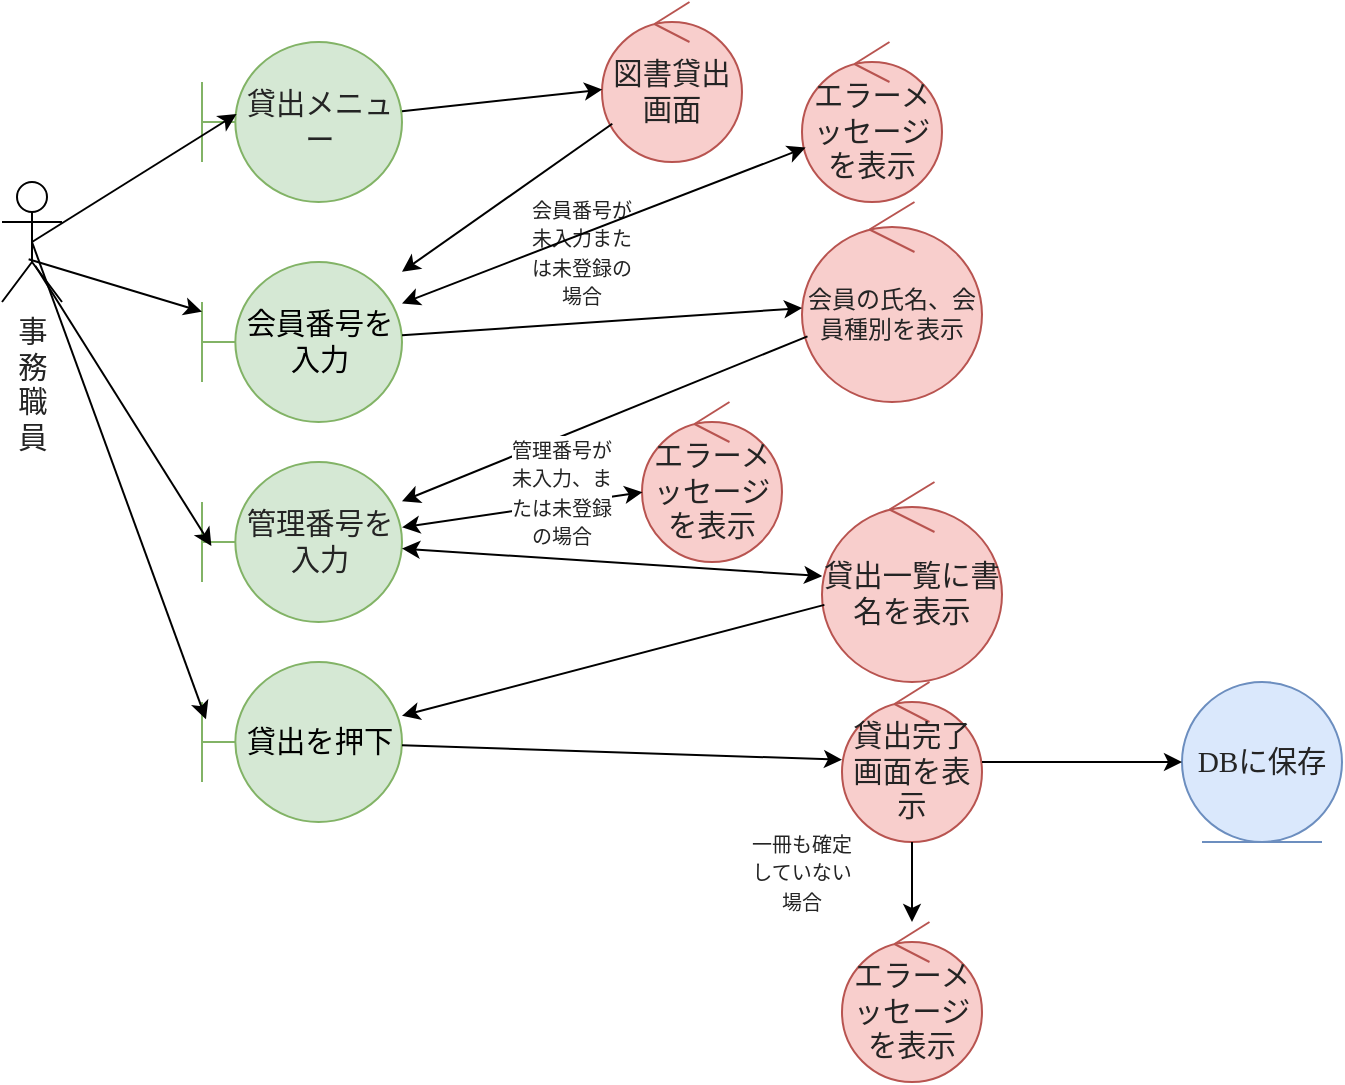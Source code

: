 <mxfile>
    <diagram id="tRNwdBl0BCOhKkNiruVG" name="ページ1">
        <mxGraphModel dx="816" dy="419" grid="1" gridSize="10" guides="1" tooltips="1" connect="1" arrows="1" fold="1" page="1" pageScale="1" pageWidth="827" pageHeight="1169" math="0" shadow="0">
            <root>
                <mxCell id="0"/>
                <mxCell id="1" parent="0"/>
                <mxCell id="ODEPzS9x_N9bXQIloqpd-13" value="&lt;span style=&quot;color: rgb(36, 36, 36); font-family: &amp;quot;Yu Gothic&amp;quot;, &amp;quot;Meiryo UI&amp;quot;, &amp;quot;MS UI Gothic&amp;quot;, &amp;quot;MS PGothic&amp;quot;, &amp;quot;ＭＳ Ｐゴシック&amp;quot;, &amp;quot;MS Gothic&amp;quot;, &amp;quot;ＭＳ ゴシック&amp;quot;, Calibri, &amp;quot;sans-serif&amp;quot;, &amp;quot;Mongolian Baiti&amp;quot;, &amp;quot;Microsoft Yi Baiti&amp;quot;, &amp;quot;Javanese Text&amp;quot;; font-size: 14.667px; text-align: left; white-space: pre-wrap; background-color: rgb(255, 255, 255);&quot;&gt;事務職員&lt;/span&gt;" style="shape=umlActor;verticalLabelPosition=bottom;verticalAlign=top;html=1;" parent="1" vertex="1">
                    <mxGeometry x="30" y="150" width="30" height="60" as="geometry"/>
                </mxCell>
                <mxCell id="ODEPzS9x_N9bXQIloqpd-17" value="&lt;span style=&quot;color: rgb(36, 36, 36); font-family: &amp;quot;Yu Gothic&amp;quot;, &amp;quot;Meiryo UI&amp;quot;, &amp;quot;MS UI Gothic&amp;quot;, &amp;quot;MS PGothic&amp;quot;, &amp;quot;ＭＳ Ｐゴシック&amp;quot;, &amp;quot;MS Gothic&amp;quot;, &amp;quot;ＭＳ ゴシック&amp;quot;, Calibri, &amp;quot;sans-serif&amp;quot;, &amp;quot;Mongolian Baiti&amp;quot;, &amp;quot;Microsoft Yi Baiti&amp;quot;, &amp;quot;Javanese Text&amp;quot;; font-size: 14.667px; text-align: left; white-space-collapse: preserve;&quot;&gt;貸出メニュー&lt;/span&gt;" style="shape=umlBoundary;whiteSpace=wrap;html=1;fillColor=#d5e8d4;strokeColor=#82b366;" parent="1" vertex="1">
                    <mxGeometry x="130" y="80" width="100" height="80" as="geometry"/>
                </mxCell>
                <mxCell id="ODEPzS9x_N9bXQIloqpd-18" value="&lt;span style=&quot;font-family: &amp;quot;Yu Gothic&amp;quot;, &amp;quot;Meiryo UI&amp;quot;, &amp;quot;MS UI Gothic&amp;quot;, &amp;quot;MS PGothic&amp;quot;, &amp;quot;ＭＳ Ｐゴシック&amp;quot;, &amp;quot;MS Gothic&amp;quot;, &amp;quot;ＭＳ ゴシック&amp;quot;, Calibri, &amp;quot;sans-serif&amp;quot;, &amp;quot;Mongolian Baiti&amp;quot;, &amp;quot;Microsoft Yi Baiti&amp;quot;, &amp;quot;Javanese Text&amp;quot;; font-size: 14.667px; text-align: left; white-space-collapse: preserve;&quot;&gt;会員番号を入力&lt;/span&gt;" style="shape=umlBoundary;whiteSpace=wrap;html=1;fillColor=#d5e8d4;strokeColor=#82b366;fontColor=default;labelBackgroundColor=none;" parent="1" vertex="1">
                    <mxGeometry x="130" y="190" width="100" height="80" as="geometry"/>
                </mxCell>
                <mxCell id="ODEPzS9x_N9bXQIloqpd-19" value="&lt;span style=&quot;color: rgb(36, 36, 36); font-family: &amp;quot;Yu Gothic&amp;quot;, &amp;quot;Meiryo UI&amp;quot;, &amp;quot;MS UI Gothic&amp;quot;, &amp;quot;MS PGothic&amp;quot;, &amp;quot;ＭＳ Ｐゴシック&amp;quot;, &amp;quot;MS Gothic&amp;quot;, &amp;quot;ＭＳ ゴシック&amp;quot;, Calibri, &amp;quot;sans-serif&amp;quot;, &amp;quot;Mongolian Baiti&amp;quot;, &amp;quot;Microsoft Yi Baiti&amp;quot;, &amp;quot;Javanese Text&amp;quot;; font-size: 14.667px; text-align: left; white-space-collapse: preserve;&quot;&gt;図書貸出画面&lt;/span&gt;" style="ellipse;shape=umlControl;whiteSpace=wrap;html=1;fillColor=#f8cecc;strokeColor=#b85450;labelBackgroundColor=none;" parent="1" vertex="1">
                    <mxGeometry x="330" y="60" width="70" height="80" as="geometry"/>
                </mxCell>
                <mxCell id="ODEPzS9x_N9bXQIloqpd-20" value="&lt;span style=&quot;color: rgb(36, 36, 36); font-family: &amp;quot;Yu Gothic&amp;quot;, &amp;quot;Meiryo UI&amp;quot;, &amp;quot;MS UI Gothic&amp;quot;, &amp;quot;MS PGothic&amp;quot;, &amp;quot;ＭＳ Ｐゴシック&amp;quot;, &amp;quot;MS Gothic&amp;quot;, &amp;quot;ＭＳ ゴシック&amp;quot;, Calibri, &amp;quot;sans-serif&amp;quot;, &amp;quot;Mongolian Baiti&amp;quot;, &amp;quot;Microsoft Yi Baiti&amp;quot;, &amp;quot;Javanese Text&amp;quot;; text-align: left; white-space-collapse: preserve;&quot;&gt;&lt;font style=&quot;font-size: 12px;&quot;&gt;会員の氏名、会員種別を表示&lt;/font&gt;&lt;/span&gt;" style="ellipse;shape=umlControl;whiteSpace=wrap;html=1;fillColor=#f8cecc;strokeColor=#b85450;labelBackgroundColor=none;" parent="1" vertex="1">
                    <mxGeometry x="430" y="160" width="90" height="100" as="geometry"/>
                </mxCell>
                <mxCell id="W3DtqNC9jMBDCoc1uVoA-1" value="&lt;span style=&quot;color: rgb(36, 36, 36); font-family: &amp;quot;Yu Gothic&amp;quot;, &amp;quot;Meiryo UI&amp;quot;, &amp;quot;MS UI Gothic&amp;quot;, &amp;quot;MS PGothic&amp;quot;, &amp;quot;ＭＳ Ｐゴシック&amp;quot;, &amp;quot;MS Gothic&amp;quot;, &amp;quot;ＭＳ ゴシック&amp;quot;, Calibri, &amp;quot;sans-serif&amp;quot;, &amp;quot;Mongolian Baiti&amp;quot;, &amp;quot;Microsoft Yi Baiti&amp;quot;, &amp;quot;Javanese Text&amp;quot;; font-size: 14.667px; text-align: left; white-space-collapse: preserve;&quot;&gt;管理番号を入力&lt;/span&gt;" style="shape=umlBoundary;whiteSpace=wrap;html=1;fillColor=#d5e8d4;strokeColor=#82b366;labelBackgroundColor=none;" parent="1" vertex="1">
                    <mxGeometry x="130" y="290" width="100" height="80" as="geometry"/>
                </mxCell>
                <mxCell id="W3DtqNC9jMBDCoc1uVoA-2" value="&lt;span style=&quot;color: rgb(36, 36, 36); font-family: &amp;quot;Yu Gothic&amp;quot;, &amp;quot;Meiryo UI&amp;quot;, &amp;quot;MS UI Gothic&amp;quot;, &amp;quot;MS PGothic&amp;quot;, &amp;quot;ＭＳ Ｐゴシック&amp;quot;, &amp;quot;MS Gothic&amp;quot;, &amp;quot;ＭＳ ゴシック&amp;quot;, Calibri, &amp;quot;sans-serif&amp;quot;, &amp;quot;Mongolian Baiti&amp;quot;, &amp;quot;Microsoft Yi Baiti&amp;quot;, &amp;quot;Javanese Text&amp;quot;; font-size: 14.667px; text-align: left; white-space-collapse: preserve;&quot;&gt;貸出一覧に書名を表示&lt;/span&gt;" style="ellipse;shape=umlControl;whiteSpace=wrap;html=1;fillColor=#f8cecc;strokeColor=#b85450;labelBackgroundColor=none;" parent="1" vertex="1">
                    <mxGeometry x="440" y="300" width="90" height="100" as="geometry"/>
                </mxCell>
                <mxCell id="W3DtqNC9jMBDCoc1uVoA-3" value="" style="endArrow=classic;html=1;rounded=0;" parent="1" source="ODEPzS9x_N9bXQIloqpd-17" target="ODEPzS9x_N9bXQIloqpd-19" edge="1">
                    <mxGeometry width="50" height="50" relative="1" as="geometry">
                        <mxPoint x="470" y="210" as="sourcePoint"/>
                        <mxPoint x="520" y="160" as="targetPoint"/>
                    </mxGeometry>
                </mxCell>
                <mxCell id="W3DtqNC9jMBDCoc1uVoA-4" value="" style="endArrow=classic;html=1;rounded=0;" parent="1" source="ODEPzS9x_N9bXQIloqpd-19" target="ODEPzS9x_N9bXQIloqpd-18" edge="1">
                    <mxGeometry width="50" height="50" relative="1" as="geometry">
                        <mxPoint x="390" y="200" as="sourcePoint"/>
                        <mxPoint x="440" y="150" as="targetPoint"/>
                    </mxGeometry>
                </mxCell>
                <mxCell id="W3DtqNC9jMBDCoc1uVoA-5" value="" style="endArrow=classic;html=1;rounded=0;" parent="1" source="ODEPzS9x_N9bXQIloqpd-18" target="ODEPzS9x_N9bXQIloqpd-20" edge="1">
                    <mxGeometry width="50" height="50" relative="1" as="geometry">
                        <mxPoint x="510" y="220" as="sourcePoint"/>
                        <mxPoint x="560" y="170" as="targetPoint"/>
                    </mxGeometry>
                </mxCell>
                <mxCell id="W3DtqNC9jMBDCoc1uVoA-6" value="" style="endArrow=classic;html=1;rounded=0;" parent="1" source="ODEPzS9x_N9bXQIloqpd-20" target="W3DtqNC9jMBDCoc1uVoA-1" edge="1">
                    <mxGeometry width="50" height="50" relative="1" as="geometry">
                        <mxPoint x="550" y="220" as="sourcePoint"/>
                        <mxPoint x="600" y="170" as="targetPoint"/>
                    </mxGeometry>
                </mxCell>
                <mxCell id="W3DtqNC9jMBDCoc1uVoA-8" value="&lt;span style=&quot;color: rgb(36, 36, 36); font-family: &amp;quot;Yu Gothic&amp;quot;, &amp;quot;Meiryo UI&amp;quot;, &amp;quot;MS UI Gothic&amp;quot;, &amp;quot;MS PGothic&amp;quot;, &amp;quot;ＭＳ Ｐゴシック&amp;quot;, &amp;quot;MS Gothic&amp;quot;, &amp;quot;ＭＳ ゴシック&amp;quot;, Calibri, &amp;quot;sans-serif&amp;quot;, &amp;quot;Mongolian Baiti&amp;quot;, &amp;quot;Microsoft Yi Baiti&amp;quot;, &amp;quot;Javanese Text&amp;quot;; font-size: 14.667px; text-align: left; white-space-collapse: preserve;&quot;&gt;貸出完了画面を表示&lt;/span&gt;" style="ellipse;shape=umlControl;whiteSpace=wrap;html=1;fillColor=#f8cecc;strokeColor=#b85450;labelBackgroundColor=none;" parent="1" vertex="1">
                    <mxGeometry x="450" y="400" width="70" height="80" as="geometry"/>
                </mxCell>
                <mxCell id="W3DtqNC9jMBDCoc1uVoA-9" value="&lt;span style=&quot;color: rgb(36, 36, 36); font-family: &amp;quot;Yu Gothic&amp;quot;, &amp;quot;Meiryo UI&amp;quot;, &amp;quot;MS UI Gothic&amp;quot;, &amp;quot;MS PGothic&amp;quot;, &amp;quot;ＭＳ Ｐゴシック&amp;quot;, &amp;quot;MS Gothic&amp;quot;, &amp;quot;ＭＳ ゴシック&amp;quot;, Calibri, &amp;quot;sans-serif&amp;quot;, &amp;quot;Mongolian Baiti&amp;quot;, &amp;quot;Microsoft Yi Baiti&amp;quot;, &amp;quot;Javanese Text&amp;quot;; font-size: 14.667px; text-align: left; white-space-collapse: preserve;&quot;&gt;エラーメッセージを表示&lt;/span&gt;" style="ellipse;shape=umlControl;whiteSpace=wrap;html=1;fillColor=#f8cecc;strokeColor=#b85450;labelBackgroundColor=none;" parent="1" vertex="1">
                    <mxGeometry x="430" y="80" width="70" height="80" as="geometry"/>
                </mxCell>
                <mxCell id="W3DtqNC9jMBDCoc1uVoA-18" value="&lt;div&gt;&lt;span style=&quot;color: rgb(36, 36, 36); font-family: &amp;quot;Yu Gothic&amp;quot;, &amp;quot;Meiryo UI&amp;quot;, &amp;quot;MS UI Gothic&amp;quot;, &amp;quot;MS PGothic&amp;quot;, &amp;quot;ＭＳ Ｐゴシック&amp;quot;, &amp;quot;MS Gothic&amp;quot;, &amp;quot;ＭＳ ゴシック&amp;quot;, Calibri, &amp;quot;sans-serif&amp;quot;, &amp;quot;Mongolian Baiti&amp;quot;, &amp;quot;Microsoft Yi Baiti&amp;quot;, &amp;quot;Javanese Text&amp;quot;; white-space-collapse: preserve; background-color: rgb(255, 255, 255);&quot;&gt;&lt;font style=&quot;font-size: 10px;&quot;&gt;会員番号が未入力または未登録の場合&lt;/font&gt;&lt;/span&gt;&lt;/div&gt;" style="text;html=1;align=center;verticalAlign=middle;whiteSpace=wrap;rounded=0;" parent="1" vertex="1">
                    <mxGeometry x="290" y="170" width="60" height="30" as="geometry"/>
                </mxCell>
                <mxCell id="W3DtqNC9jMBDCoc1uVoA-21" value="" style="endArrow=classic;startArrow=classic;html=1;rounded=0;" parent="1" source="ODEPzS9x_N9bXQIloqpd-18" target="W3DtqNC9jMBDCoc1uVoA-9" edge="1">
                    <mxGeometry width="50" height="50" relative="1" as="geometry">
                        <mxPoint x="530" y="350" as="sourcePoint"/>
                        <mxPoint x="580" y="300" as="targetPoint"/>
                    </mxGeometry>
                </mxCell>
                <mxCell id="W3DtqNC9jMBDCoc1uVoA-24" value="&lt;span style=&quot;color: rgb(36, 36, 36); font-family: &amp;quot;Yu Gothic&amp;quot;, &amp;quot;Meiryo UI&amp;quot;, &amp;quot;MS UI Gothic&amp;quot;, &amp;quot;MS PGothic&amp;quot;, &amp;quot;ＭＳ Ｐゴシック&amp;quot;, &amp;quot;MS Gothic&amp;quot;, &amp;quot;ＭＳ ゴシック&amp;quot;, Calibri, &amp;quot;sans-serif&amp;quot;, &amp;quot;Mongolian Baiti&amp;quot;, &amp;quot;Microsoft Yi Baiti&amp;quot;, &amp;quot;Javanese Text&amp;quot;; font-size: 14.667px; text-align: left; white-space-collapse: preserve;&quot;&gt;エラーメッセージを表示&lt;/span&gt;" style="ellipse;shape=umlControl;whiteSpace=wrap;html=1;fillColor=#f8cecc;strokeColor=#b85450;labelBackgroundColor=none;" parent="1" vertex="1">
                    <mxGeometry x="350" y="260" width="70" height="80" as="geometry"/>
                </mxCell>
                <mxCell id="W3DtqNC9jMBDCoc1uVoA-25" value="" style="endArrow=classic;startArrow=classic;html=1;rounded=0;" parent="1" source="W3DtqNC9jMBDCoc1uVoA-1" target="W3DtqNC9jMBDCoc1uVoA-24" edge="1">
                    <mxGeometry width="50" height="50" relative="1" as="geometry">
                        <mxPoint x="480" y="371" as="sourcePoint"/>
                        <mxPoint x="580" y="360" as="targetPoint"/>
                    </mxGeometry>
                </mxCell>
                <mxCell id="W3DtqNC9jMBDCoc1uVoA-26" value="&lt;span style=&quot;color: rgb(36, 36, 36); font-family: &amp;quot;Yu Gothic&amp;quot;, &amp;quot;Meiryo UI&amp;quot;, &amp;quot;MS UI Gothic&amp;quot;, &amp;quot;MS PGothic&amp;quot;, &amp;quot;ＭＳ Ｐゴシック&amp;quot;, &amp;quot;MS Gothic&amp;quot;, &amp;quot;ＭＳ ゴシック&amp;quot;, Calibri, &amp;quot;sans-serif&amp;quot;, &amp;quot;Mongolian Baiti&amp;quot;, &amp;quot;Microsoft Yi Baiti&amp;quot;, &amp;quot;Javanese Text&amp;quot;; text-align: left; white-space-collapse: preserve; background-color: rgb(255, 255, 255);&quot;&gt;&lt;font style=&quot;font-size: 10px;&quot;&gt;管理番号が未入力、または未登録の場合&lt;/font&gt;&lt;/span&gt;" style="text;html=1;align=center;verticalAlign=middle;whiteSpace=wrap;rounded=0;" parent="1" vertex="1">
                    <mxGeometry x="280" y="290" width="60" height="30" as="geometry"/>
                </mxCell>
                <mxCell id="W3DtqNC9jMBDCoc1uVoA-28" value="&lt;span style=&quot;font-family: &amp;quot;Yu Gothic&amp;quot;, &amp;quot;Meiryo UI&amp;quot;, &amp;quot;MS UI Gothic&amp;quot;, &amp;quot;MS PGothic&amp;quot;, &amp;quot;ＭＳ Ｐゴシック&amp;quot;, &amp;quot;MS Gothic&amp;quot;, &amp;quot;ＭＳ ゴシック&amp;quot;, Calibri, &amp;quot;sans-serif&amp;quot;, &amp;quot;Mongolian Baiti&amp;quot;, &amp;quot;Microsoft Yi Baiti&amp;quot;, &amp;quot;Javanese Text&amp;quot;; font-size: 14.667px; text-align: left; white-space-collapse: preserve;&quot;&gt;貸出を押下&lt;/span&gt;" style="shape=umlBoundary;whiteSpace=wrap;html=1;fillColor=#d5e8d4;strokeColor=#82b366;fontColor=default;labelBackgroundColor=none;" parent="1" vertex="1">
                    <mxGeometry x="130" y="390" width="100" height="80" as="geometry"/>
                </mxCell>
                <mxCell id="W3DtqNC9jMBDCoc1uVoA-29" value="" style="endArrow=classic;html=1;rounded=0;" parent="1" source="W3DtqNC9jMBDCoc1uVoA-2" target="W3DtqNC9jMBDCoc1uVoA-28" edge="1">
                    <mxGeometry width="50" height="50" relative="1" as="geometry">
                        <mxPoint x="260" y="490" as="sourcePoint"/>
                        <mxPoint x="348" y="555" as="targetPoint"/>
                    </mxGeometry>
                </mxCell>
                <mxCell id="W3DtqNC9jMBDCoc1uVoA-31" value="" style="endArrow=classic;html=1;rounded=0;" parent="1" source="W3DtqNC9jMBDCoc1uVoA-28" target="W3DtqNC9jMBDCoc1uVoA-8" edge="1">
                    <mxGeometry width="50" height="50" relative="1" as="geometry">
                        <mxPoint x="610" y="320" as="sourcePoint"/>
                        <mxPoint x="530" y="324" as="targetPoint"/>
                    </mxGeometry>
                </mxCell>
                <mxCell id="W3DtqNC9jMBDCoc1uVoA-32" value="&lt;span style=&quot;color: rgb(36, 36, 36); font-family: &amp;quot;Yu Gothic&amp;quot;, &amp;quot;Meiryo UI&amp;quot;, &amp;quot;MS UI Gothic&amp;quot;, &amp;quot;MS PGothic&amp;quot;, &amp;quot;ＭＳ Ｐゴシック&amp;quot;, &amp;quot;MS Gothic&amp;quot;, &amp;quot;ＭＳ ゴシック&amp;quot;, Calibri, &amp;quot;sans-serif&amp;quot;, &amp;quot;Mongolian Baiti&amp;quot;, &amp;quot;Microsoft Yi Baiti&amp;quot;, &amp;quot;Javanese Text&amp;quot;; font-size: 14.667px; text-align: left; white-space-collapse: preserve;&quot;&gt;DBに保存&lt;/span&gt;" style="ellipse;shape=umlEntity;whiteSpace=wrap;html=1;fillColor=#dae8fc;strokeColor=#6c8ebf;labelBackgroundColor=none;" parent="1" vertex="1">
                    <mxGeometry x="620" y="400" width="80" height="80" as="geometry"/>
                </mxCell>
                <mxCell id="W3DtqNC9jMBDCoc1uVoA-33" value="" style="endArrow=classic;html=1;rounded=0;" parent="1" source="W3DtqNC9jMBDCoc1uVoA-8" target="W3DtqNC9jMBDCoc1uVoA-32" edge="1">
                    <mxGeometry width="50" height="50" relative="1" as="geometry">
                        <mxPoint x="270" y="470" as="sourcePoint"/>
                        <mxPoint x="490" y="477" as="targetPoint"/>
                    </mxGeometry>
                </mxCell>
                <mxCell id="ItUBz1ao2A4OI1pi3mFI-1" value="&lt;span style=&quot;color: rgb(36, 36, 36); font-family: &amp;quot;Yu Gothic&amp;quot;, &amp;quot;Meiryo UI&amp;quot;, &amp;quot;MS UI Gothic&amp;quot;, &amp;quot;MS PGothic&amp;quot;, &amp;quot;ＭＳ Ｐゴシック&amp;quot;, &amp;quot;MS Gothic&amp;quot;, &amp;quot;ＭＳ ゴシック&amp;quot;, Calibri, &amp;quot;sans-serif&amp;quot;, &amp;quot;Mongolian Baiti&amp;quot;, &amp;quot;Microsoft Yi Baiti&amp;quot;, &amp;quot;Javanese Text&amp;quot;; font-size: 14.667px; text-align: left; white-space-collapse: preserve;&quot;&gt;エラーメッセージを表示&lt;/span&gt;" style="ellipse;shape=umlControl;whiteSpace=wrap;html=1;fillColor=#f8cecc;strokeColor=#b85450;labelBackgroundColor=none;" parent="1" vertex="1">
                    <mxGeometry x="450" y="520" width="70" height="80" as="geometry"/>
                </mxCell>
                <mxCell id="ItUBz1ao2A4OI1pi3mFI-2" value="" style="endArrow=classic;html=1;rounded=0;" parent="1" source="W3DtqNC9jMBDCoc1uVoA-8" target="ItUBz1ao2A4OI1pi3mFI-1" edge="1">
                    <mxGeometry width="50" height="50" relative="1" as="geometry">
                        <mxPoint x="150" y="610" as="sourcePoint"/>
                        <mxPoint x="200" y="560" as="targetPoint"/>
                    </mxGeometry>
                </mxCell>
                <mxCell id="ItUBz1ao2A4OI1pi3mFI-3" value="&lt;span style=&quot;color: rgb(36, 36, 36); font-family: &amp;quot;Yu Gothic&amp;quot;, &amp;quot;Meiryo UI&amp;quot;, &amp;quot;MS UI Gothic&amp;quot;, &amp;quot;MS PGothic&amp;quot;, &amp;quot;ＭＳ Ｐゴシック&amp;quot;, &amp;quot;MS Gothic&amp;quot;, &amp;quot;ＭＳ ゴシック&amp;quot;, Calibri, &amp;quot;sans-serif&amp;quot;, &amp;quot;Mongolian Baiti&amp;quot;, &amp;quot;Microsoft Yi Baiti&amp;quot;, &amp;quot;Javanese Text&amp;quot;; text-align: left; white-space-collapse: preserve; background-color: rgb(255, 255, 255);&quot;&gt;&lt;font style=&quot;font-size: 10px;&quot;&gt;一冊も確定していない場合&lt;/font&gt;&lt;/span&gt;" style="text;html=1;align=center;verticalAlign=middle;whiteSpace=wrap;rounded=0;" parent="1" vertex="1">
                    <mxGeometry x="400" y="480" width="60" height="30" as="geometry"/>
                </mxCell>
                <mxCell id="ItUBz1ao2A4OI1pi3mFI-4" value="" style="endArrow=classic;startArrow=classic;html=1;rounded=0;" parent="1" source="W3DtqNC9jMBDCoc1uVoA-1" target="W3DtqNC9jMBDCoc1uVoA-2" edge="1">
                    <mxGeometry width="50" height="50" relative="1" as="geometry">
                        <mxPoint x="290" y="510" as="sourcePoint"/>
                        <mxPoint x="340" y="460" as="targetPoint"/>
                    </mxGeometry>
                </mxCell>
                <mxCell id="ItUBz1ao2A4OI1pi3mFI-5" value="" style="endArrow=classic;html=1;rounded=0;exitX=0.5;exitY=0.5;exitDx=0;exitDy=0;exitPerimeter=0;entryX=0.173;entryY=0.45;entryDx=0;entryDy=0;entryPerimeter=0;" edge="1" parent="1" source="ODEPzS9x_N9bXQIloqpd-13" target="ODEPzS9x_N9bXQIloqpd-17">
                    <mxGeometry width="50" height="50" relative="1" as="geometry">
                        <mxPoint x="50" y="330" as="sourcePoint"/>
                        <mxPoint x="100" y="280" as="targetPoint"/>
                    </mxGeometry>
                </mxCell>
                <mxCell id="ItUBz1ao2A4OI1pi3mFI-6" value="" style="endArrow=classic;html=1;rounded=0;exitX=0.444;exitY=0.644;exitDx=0;exitDy=0;exitPerimeter=0;" edge="1" parent="1" source="ODEPzS9x_N9bXQIloqpd-13" target="ODEPzS9x_N9bXQIloqpd-18">
                    <mxGeometry width="50" height="50" relative="1" as="geometry">
                        <mxPoint x="40" y="410" as="sourcePoint"/>
                        <mxPoint x="90" y="360" as="targetPoint"/>
                    </mxGeometry>
                </mxCell>
                <mxCell id="ItUBz1ao2A4OI1pi3mFI-7" value="" style="endArrow=classic;html=1;rounded=0;exitX=0.556;exitY=0.7;exitDx=0;exitDy=0;exitPerimeter=0;entryX=0.047;entryY=0.525;entryDx=0;entryDy=0;entryPerimeter=0;" edge="1" parent="1" source="ODEPzS9x_N9bXQIloqpd-13" target="W3DtqNC9jMBDCoc1uVoA-1">
                    <mxGeometry width="50" height="50" relative="1" as="geometry">
                        <mxPoint x="30" y="480" as="sourcePoint"/>
                        <mxPoint x="80" y="430" as="targetPoint"/>
                    </mxGeometry>
                </mxCell>
                <mxCell id="ItUBz1ao2A4OI1pi3mFI-8" value="" style="endArrow=classic;html=1;rounded=0;exitX=0.5;exitY=0.5;exitDx=0;exitDy=0;exitPerimeter=0;entryX=0.02;entryY=0.358;entryDx=0;entryDy=0;entryPerimeter=0;" edge="1" parent="1" source="ODEPzS9x_N9bXQIloqpd-13" target="W3DtqNC9jMBDCoc1uVoA-28">
                    <mxGeometry width="50" height="50" relative="1" as="geometry">
                        <mxPoint x="50" y="520" as="sourcePoint"/>
                        <mxPoint x="147" y="440" as="targetPoint"/>
                    </mxGeometry>
                </mxCell>
            </root>
        </mxGraphModel>
    </diagram>
</mxfile>